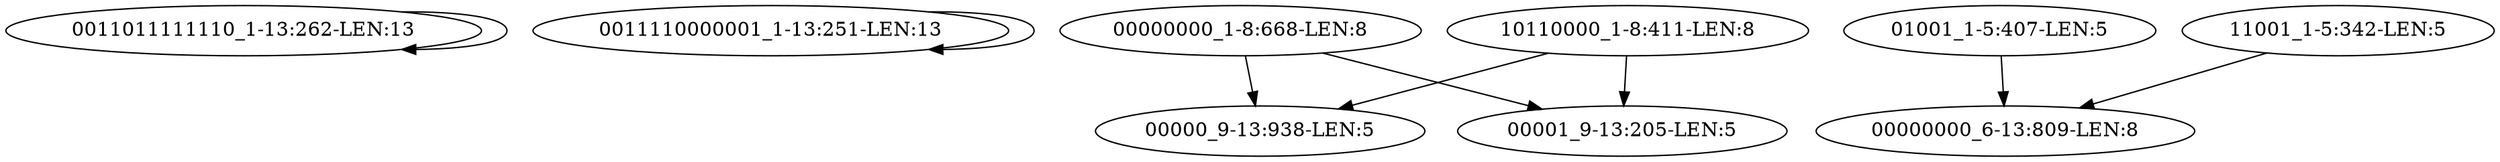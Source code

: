 digraph G {
    "0011011111110_1-13:262-LEN:13" -> "0011011111110_1-13:262-LEN:13";
    "0011110000001_1-13:251-LEN:13" -> "0011110000001_1-13:251-LEN:13";
    "00000000_1-8:668-LEN:8" -> "00000_9-13:938-LEN:5";
    "00000000_1-8:668-LEN:8" -> "00001_9-13:205-LEN:5";
    "01001_1-5:407-LEN:5" -> "00000000_6-13:809-LEN:8";
    "10110000_1-8:411-LEN:8" -> "00000_9-13:938-LEN:5";
    "10110000_1-8:411-LEN:8" -> "00001_9-13:205-LEN:5";
    "11001_1-5:342-LEN:5" -> "00000000_6-13:809-LEN:8";
}
